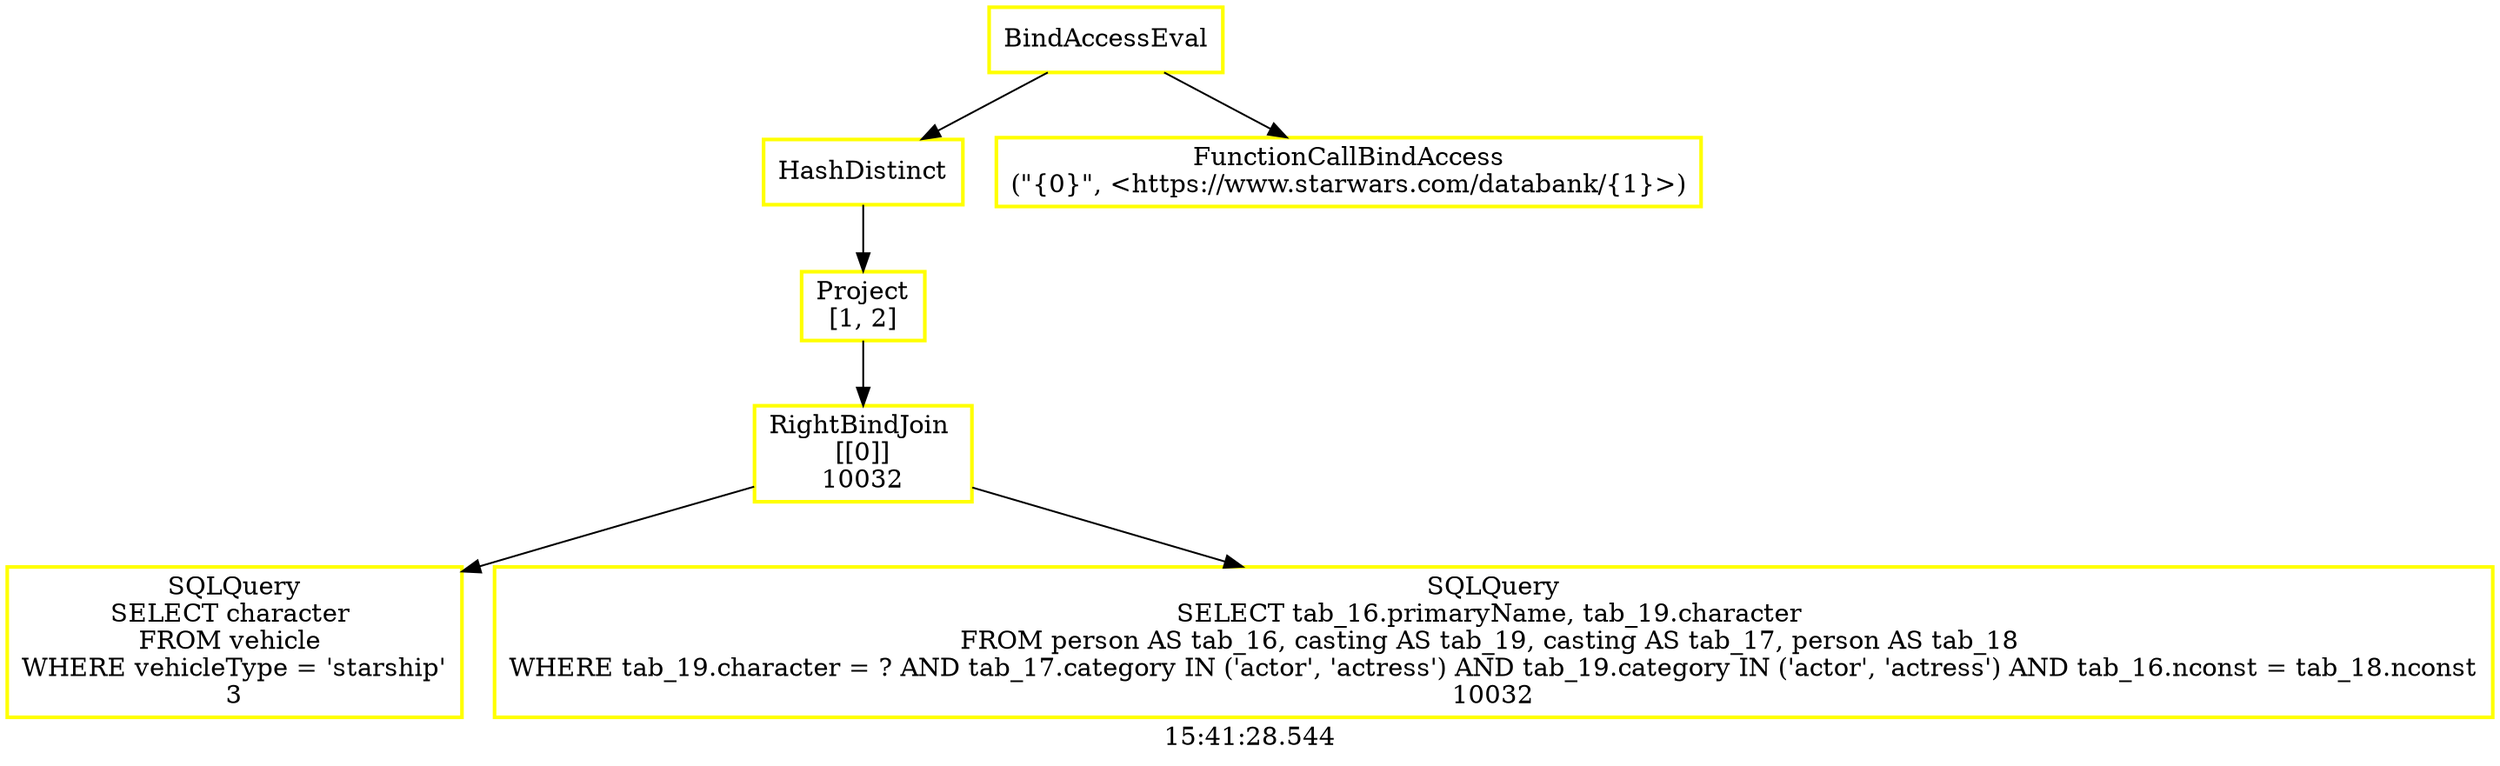 digraph  g{ graph[label = "15:41:28.544"]
node [shape=rectangle, color=black, fontcolor=black, style=bold] edge [color=black] 0 [label="BindAccessEval", color = yellow] ; 
1 [label="HashDistinct", color = yellow] ; 
0 -> 1 ; 
2 [label="Project
[1, 2]", color = yellow] ; 
1 -> 2 ; 
3 [label="RightBindJoin 
[[0]]
10032", color = yellow] ; 
2 -> 3 ; 
4 [label="SQLQuery
SELECT character 
FROM vehicle 
WHERE vehicleType = 'starship'
3", color = yellow] ; 
3 -> 4 ; 
5 [label="SQLQuery
SELECT tab_16.primaryName, tab_19.character 
FROM person AS tab_16, casting AS tab_19, casting AS tab_17, person AS tab_18 
WHERE tab_19.character = ? AND tab_17.category IN ('actor', 'actress') AND tab_19.category IN ('actor', 'actress') AND tab_16.nconst = tab_18.nconst
10032", color = yellow] ; 
3 -> 5 ; 
6 [label="FunctionCallBindAccess
(\"{0}\", <https://www.starwars.com/databank/{1}>)", color = yellow] ; 
0 -> 6 ; 
}

